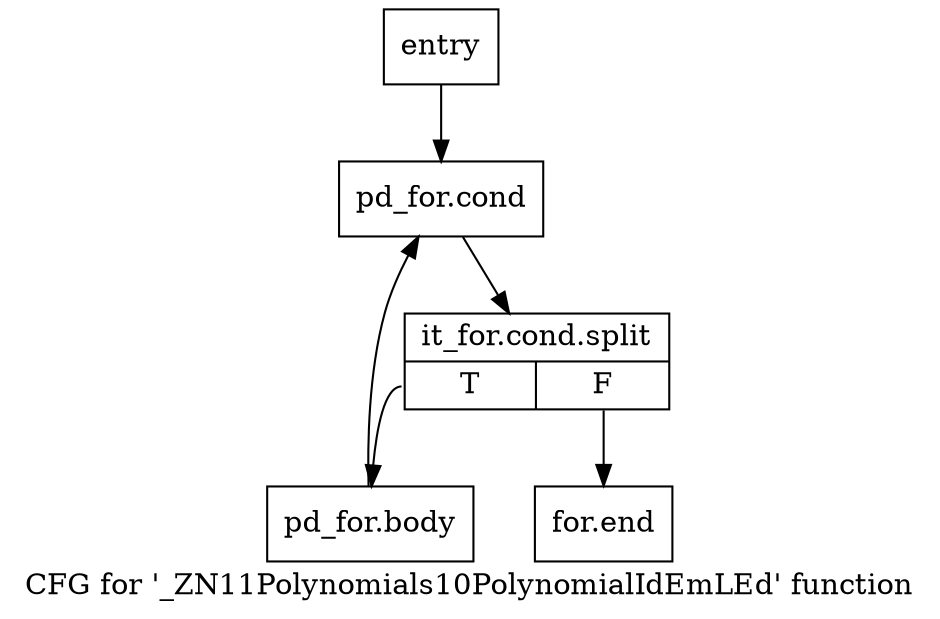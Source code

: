 digraph "CFG for '_ZN11Polynomials10PolynomialIdEmLEd' function" {
	label="CFG for '_ZN11Polynomials10PolynomialIdEmLEd' function";

	Node0x6c22380 [shape=record,label="{entry}"];
	Node0x6c22380 -> Node0x6c223d0;
	Node0x6c223d0 [shape=record,label="{pd_for.cond}"];
	Node0x6c223d0 -> Node0xaf54080;
	Node0xaf54080 [shape=record,label="{it_for.cond.split|{<s0>T|<s1>F}}"];
	Node0xaf54080:s0 -> Node0x6c22420;
	Node0xaf54080:s1 -> Node0x6c22470;
	Node0x6c22420 [shape=record,label="{pd_for.body}"];
	Node0x6c22420 -> Node0x6c223d0;
	Node0x6c22470 [shape=record,label="{for.end}"];
}

